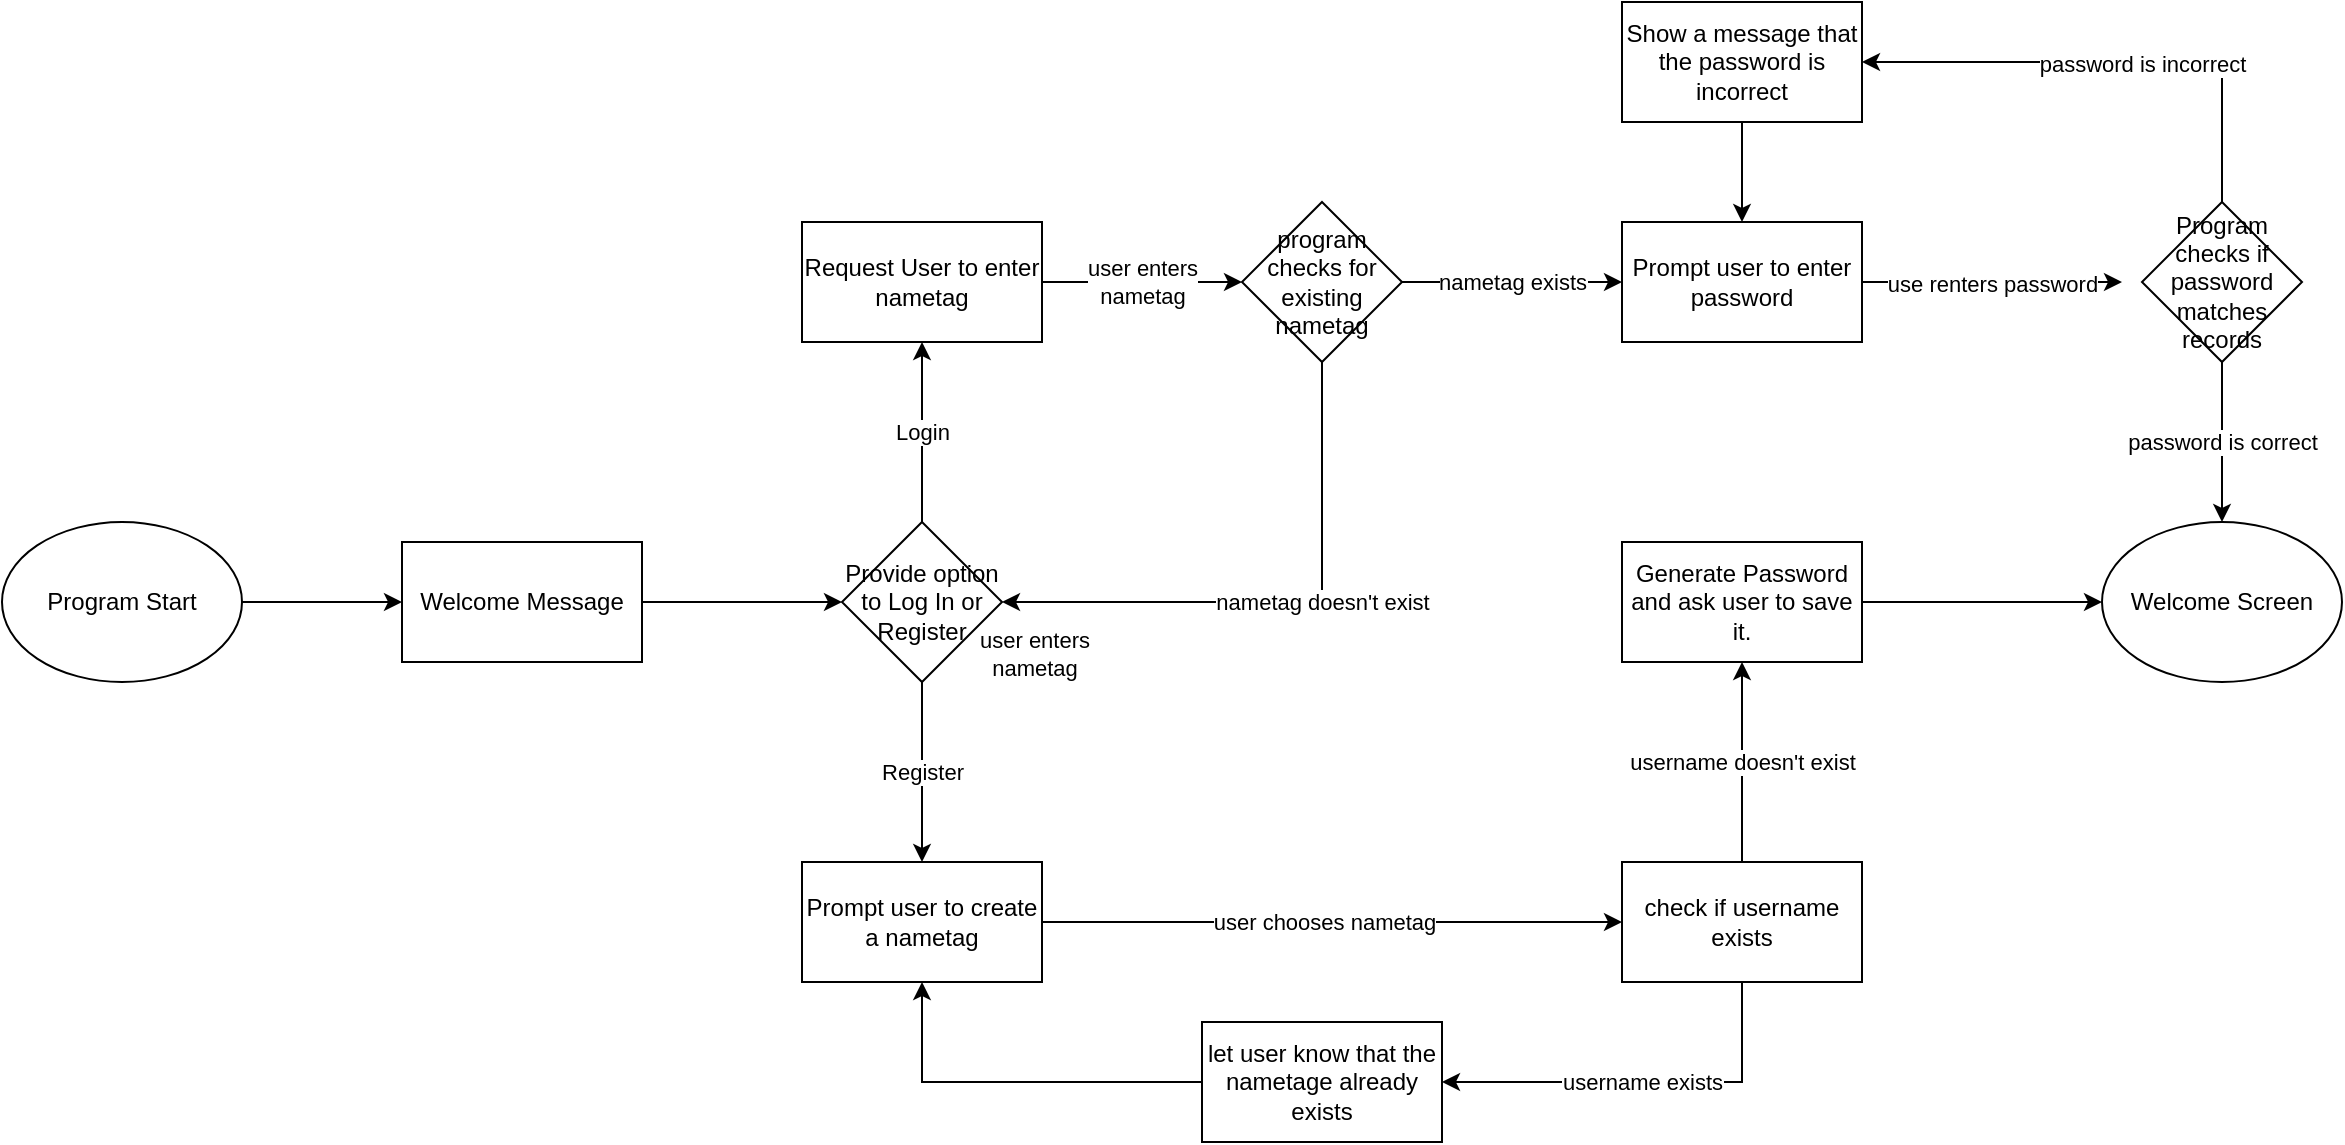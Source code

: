 <mxfile version="26.1.1">
  <diagram name="Page-1" id="G6ItOIY38JXHPqsH0K1o">
    <mxGraphModel dx="794" dy="1580" grid="1" gridSize="10" guides="1" tooltips="1" connect="1" arrows="1" fold="1" page="1" pageScale="1" pageWidth="850" pageHeight="1100" math="0" shadow="0">
      <root>
        <mxCell id="0" />
        <mxCell id="1" parent="0" />
        <mxCell id="fSjVShYFLCvucPTeJ0q--4" value="" style="edgeStyle=orthogonalEdgeStyle;rounded=0;orthogonalLoop=1;jettySize=auto;html=1;" parent="1" source="fSjVShYFLCvucPTeJ0q--2" target="fSjVShYFLCvucPTeJ0q--3" edge="1">
          <mxGeometry relative="1" as="geometry" />
        </mxCell>
        <mxCell id="fSjVShYFLCvucPTeJ0q--2" value="Program Start" style="ellipse;whiteSpace=wrap;html=1;" parent="1" vertex="1">
          <mxGeometry x="40" y="200" width="120" height="80" as="geometry" />
        </mxCell>
        <mxCell id="fSjVShYFLCvucPTeJ0q--10" value="" style="edgeStyle=orthogonalEdgeStyle;rounded=0;orthogonalLoop=1;jettySize=auto;html=1;" parent="1" source="fSjVShYFLCvucPTeJ0q--3" target="fSjVShYFLCvucPTeJ0q--9" edge="1">
          <mxGeometry relative="1" as="geometry" />
        </mxCell>
        <mxCell id="fSjVShYFLCvucPTeJ0q--3" value="Welcome Message" style="whiteSpace=wrap;html=1;" parent="1" vertex="1">
          <mxGeometry x="240" y="210" width="120" height="60" as="geometry" />
        </mxCell>
        <mxCell id="fSjVShYFLCvucPTeJ0q--12" value="Login" style="edgeStyle=orthogonalEdgeStyle;rounded=0;orthogonalLoop=1;jettySize=auto;html=1;" parent="1" source="fSjVShYFLCvucPTeJ0q--9" target="fSjVShYFLCvucPTeJ0q--11" edge="1">
          <mxGeometry relative="1" as="geometry" />
        </mxCell>
        <mxCell id="fSjVShYFLCvucPTeJ0q--14" value="Register" style="edgeStyle=orthogonalEdgeStyle;rounded=0;orthogonalLoop=1;jettySize=auto;html=1;" parent="1" source="fSjVShYFLCvucPTeJ0q--9" target="fSjVShYFLCvucPTeJ0q--13" edge="1">
          <mxGeometry relative="1" as="geometry" />
        </mxCell>
        <mxCell id="fSjVShYFLCvucPTeJ0q--9" value="Provide option to Log In or Register" style="rhombus;whiteSpace=wrap;html=1;" parent="1" vertex="1">
          <mxGeometry x="460" y="200" width="80" height="80" as="geometry" />
        </mxCell>
        <mxCell id="fSjVShYFLCvucPTeJ0q--18" value="user enters&lt;div&gt;nametag&lt;/div&gt;" style="edgeStyle=orthogonalEdgeStyle;rounded=0;orthogonalLoop=1;jettySize=auto;html=1;" parent="1" source="fSjVShYFLCvucPTeJ0q--11" target="fSjVShYFLCvucPTeJ0q--17" edge="1">
          <mxGeometry relative="1" as="geometry" />
        </mxCell>
        <mxCell id="fSjVShYFLCvucPTeJ0q--11" value="Request User to enter nametag" style="whiteSpace=wrap;html=1;" parent="1" vertex="1">
          <mxGeometry x="440" y="50" width="120" height="60" as="geometry" />
        </mxCell>
        <mxCell id="fSjVShYFLCvucPTeJ0q--25" value="user enters&lt;div&gt;nametag&lt;/div&gt;" style="edgeStyle=orthogonalEdgeStyle;rounded=0;orthogonalLoop=1;jettySize=auto;html=1;" parent="1" source="fSjVShYFLCvucPTeJ0q--13" target="fSjVShYFLCvucPTeJ0q--24" edge="1">
          <mxGeometry x="-1" y="104" relative="1" as="geometry">
            <Array as="points">
              <mxPoint x="650" y="400" />
              <mxPoint x="650" y="400" />
            </Array>
            <mxPoint x="-4" y="-30" as="offset" />
          </mxGeometry>
        </mxCell>
        <mxCell id="L4RIc0Z3U3OfhwSGfFJC-1" value="user chooses nametag" style="edgeLabel;html=1;align=center;verticalAlign=middle;resizable=0;points=[];" vertex="1" connectable="0" parent="fSjVShYFLCvucPTeJ0q--25">
          <mxGeometry x="0.175" y="2" relative="1" as="geometry">
            <mxPoint x="-30" y="2" as="offset" />
          </mxGeometry>
        </mxCell>
        <mxCell id="fSjVShYFLCvucPTeJ0q--13" value="Prompt user to create a nametag" style="whiteSpace=wrap;html=1;" parent="1" vertex="1">
          <mxGeometry x="440" y="370" width="120" height="60" as="geometry" />
        </mxCell>
        <mxCell id="fSjVShYFLCvucPTeJ0q--20" value="nametag exists" style="edgeStyle=orthogonalEdgeStyle;rounded=0;orthogonalLoop=1;jettySize=auto;html=1;" parent="1" source="fSjVShYFLCvucPTeJ0q--17" target="fSjVShYFLCvucPTeJ0q--19" edge="1">
          <mxGeometry relative="1" as="geometry" />
        </mxCell>
        <mxCell id="fSjVShYFLCvucPTeJ0q--26" value="nametag doesn&#39;t exist" style="edgeStyle=orthogonalEdgeStyle;rounded=0;orthogonalLoop=1;jettySize=auto;html=1;exitX=0.5;exitY=1;exitDx=0;exitDy=0;entryX=1;entryY=0.5;entryDx=0;entryDy=0;" parent="1" source="fSjVShYFLCvucPTeJ0q--17" target="fSjVShYFLCvucPTeJ0q--9" edge="1">
          <mxGeometry x="-0.143" relative="1" as="geometry">
            <mxPoint as="offset" />
          </mxGeometry>
        </mxCell>
        <mxCell id="fSjVShYFLCvucPTeJ0q--17" value="program checks for existing nametag" style="rhombus;whiteSpace=wrap;html=1;" parent="1" vertex="1">
          <mxGeometry x="660" y="40" width="80" height="80" as="geometry" />
        </mxCell>
        <mxCell id="L4RIc0Z3U3OfhwSGfFJC-14" value="use renters password" style="edgeStyle=orthogonalEdgeStyle;rounded=0;orthogonalLoop=1;jettySize=auto;html=1;exitX=1;exitY=0.5;exitDx=0;exitDy=0;entryX=0;entryY=0.5;entryDx=0;entryDy=0;" edge="1" parent="1" source="fSjVShYFLCvucPTeJ0q--19">
          <mxGeometry relative="1" as="geometry">
            <mxPoint x="1100" y="80" as="targetPoint" />
          </mxGeometry>
        </mxCell>
        <mxCell id="fSjVShYFLCvucPTeJ0q--19" value="Prompt user to enter password" style="whiteSpace=wrap;html=1;" parent="1" vertex="1">
          <mxGeometry x="850" y="50" width="120" height="60" as="geometry" />
        </mxCell>
        <mxCell id="L4RIc0Z3U3OfhwSGfFJC-6" value="username exists" style="edgeStyle=orthogonalEdgeStyle;rounded=0;orthogonalLoop=1;jettySize=auto;html=1;exitX=0.5;exitY=1;exitDx=0;exitDy=0;entryX=1;entryY=0.5;entryDx=0;entryDy=0;" edge="1" parent="1" source="fSjVShYFLCvucPTeJ0q--24" target="L4RIc0Z3U3OfhwSGfFJC-5">
          <mxGeometry relative="1" as="geometry" />
        </mxCell>
        <mxCell id="L4RIc0Z3U3OfhwSGfFJC-9" value="username doesn&#39;t exist" style="edgeStyle=orthogonalEdgeStyle;rounded=0;orthogonalLoop=1;jettySize=auto;html=1;entryX=0.5;entryY=1;entryDx=0;entryDy=0;" edge="1" parent="1" source="fSjVShYFLCvucPTeJ0q--24" target="L4RIc0Z3U3OfhwSGfFJC-8">
          <mxGeometry relative="1" as="geometry" />
        </mxCell>
        <mxCell id="fSjVShYFLCvucPTeJ0q--24" value="check if username exists" style="whiteSpace=wrap;html=1;" parent="1" vertex="1">
          <mxGeometry x="850" y="370" width="120" height="60" as="geometry" />
        </mxCell>
        <mxCell id="L4RIc0Z3U3OfhwSGfFJC-7" style="edgeStyle=orthogonalEdgeStyle;rounded=0;orthogonalLoop=1;jettySize=auto;html=1;exitX=0;exitY=0.5;exitDx=0;exitDy=0;entryX=0.5;entryY=1;entryDx=0;entryDy=0;" edge="1" parent="1" source="L4RIc0Z3U3OfhwSGfFJC-5" target="fSjVShYFLCvucPTeJ0q--13">
          <mxGeometry relative="1" as="geometry" />
        </mxCell>
        <mxCell id="L4RIc0Z3U3OfhwSGfFJC-5" value="let user know that the nametage already exists" style="rounded=0;whiteSpace=wrap;html=1;" vertex="1" parent="1">
          <mxGeometry x="640" y="450" width="120" height="60" as="geometry" />
        </mxCell>
        <mxCell id="L4RIc0Z3U3OfhwSGfFJC-21" style="edgeStyle=orthogonalEdgeStyle;rounded=0;orthogonalLoop=1;jettySize=auto;html=1;exitX=1;exitY=0.5;exitDx=0;exitDy=0;entryX=0;entryY=0.5;entryDx=0;entryDy=0;" edge="1" parent="1" source="L4RIc0Z3U3OfhwSGfFJC-8" target="L4RIc0Z3U3OfhwSGfFJC-20">
          <mxGeometry relative="1" as="geometry" />
        </mxCell>
        <mxCell id="L4RIc0Z3U3OfhwSGfFJC-8" value="Generate Password and ask user to save it." style="rounded=0;whiteSpace=wrap;html=1;" vertex="1" parent="1">
          <mxGeometry x="850" y="210" width="120" height="60" as="geometry" />
        </mxCell>
        <mxCell id="L4RIc0Z3U3OfhwSGfFJC-17" style="edgeStyle=orthogonalEdgeStyle;rounded=0;orthogonalLoop=1;jettySize=auto;html=1;exitX=0.5;exitY=0;exitDx=0;exitDy=0;entryX=1;entryY=0.5;entryDx=0;entryDy=0;" edge="1" parent="1" source="L4RIc0Z3U3OfhwSGfFJC-15" target="L4RIc0Z3U3OfhwSGfFJC-16">
          <mxGeometry relative="1" as="geometry" />
        </mxCell>
        <mxCell id="L4RIc0Z3U3OfhwSGfFJC-18" value="password is incorrect" style="edgeLabel;html=1;align=center;verticalAlign=middle;resizable=0;points=[];" vertex="1" connectable="0" parent="L4RIc0Z3U3OfhwSGfFJC-17">
          <mxGeometry x="-0.117" y="1" relative="1" as="geometry">
            <mxPoint as="offset" />
          </mxGeometry>
        </mxCell>
        <mxCell id="L4RIc0Z3U3OfhwSGfFJC-22" value="password is correct" style="edgeStyle=orthogonalEdgeStyle;rounded=0;orthogonalLoop=1;jettySize=auto;html=1;exitX=0.5;exitY=1;exitDx=0;exitDy=0;entryX=0.5;entryY=0;entryDx=0;entryDy=0;" edge="1" parent="1" source="L4RIc0Z3U3OfhwSGfFJC-15" target="L4RIc0Z3U3OfhwSGfFJC-20">
          <mxGeometry relative="1" as="geometry" />
        </mxCell>
        <mxCell id="L4RIc0Z3U3OfhwSGfFJC-15" value="Program checks if password matches records" style="rhombus;whiteSpace=wrap;html=1;" vertex="1" parent="1">
          <mxGeometry x="1110" y="40" width="80" height="80" as="geometry" />
        </mxCell>
        <mxCell id="L4RIc0Z3U3OfhwSGfFJC-19" style="edgeStyle=orthogonalEdgeStyle;rounded=0;orthogonalLoop=1;jettySize=auto;html=1;exitX=0.5;exitY=1;exitDx=0;exitDy=0;entryX=0.5;entryY=0;entryDx=0;entryDy=0;" edge="1" parent="1" source="L4RIc0Z3U3OfhwSGfFJC-16" target="fSjVShYFLCvucPTeJ0q--19">
          <mxGeometry relative="1" as="geometry" />
        </mxCell>
        <mxCell id="L4RIc0Z3U3OfhwSGfFJC-16" value="Show a message that the password is incorrect" style="rounded=0;whiteSpace=wrap;html=1;" vertex="1" parent="1">
          <mxGeometry x="850" y="-60" width="120" height="60" as="geometry" />
        </mxCell>
        <mxCell id="L4RIc0Z3U3OfhwSGfFJC-20" value="Welcome Screen" style="ellipse;whiteSpace=wrap;html=1;" vertex="1" parent="1">
          <mxGeometry x="1090" y="200" width="120" height="80" as="geometry" />
        </mxCell>
      </root>
    </mxGraphModel>
  </diagram>
</mxfile>
